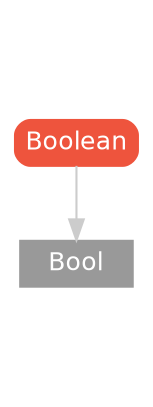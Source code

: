 strict digraph "Boolean - Type Hierarchy - SwiftDoc.org" {
    pad="0.1,0.8"
    node [shape=box, style="filled,rounded", color="#999999", fillcolor="#999999", fontcolor=white, fontname=Helvetica, fontnames="Helvetica,sansserif", fontsize=12, margin="0.07,0.05", height="0.3"]
    edge [color="#cccccc"]
    "Bool" [URL="/type/Bool/hierarchy/", style=filled]
    "Boolean" [URL="/protocol/Boolean/", style="filled,rounded", fillcolor="#ee543d", color="#ee543d"]    "Boolean" -> "Bool"
    subgraph Types {
        rank = max; "Bool";
    }
}